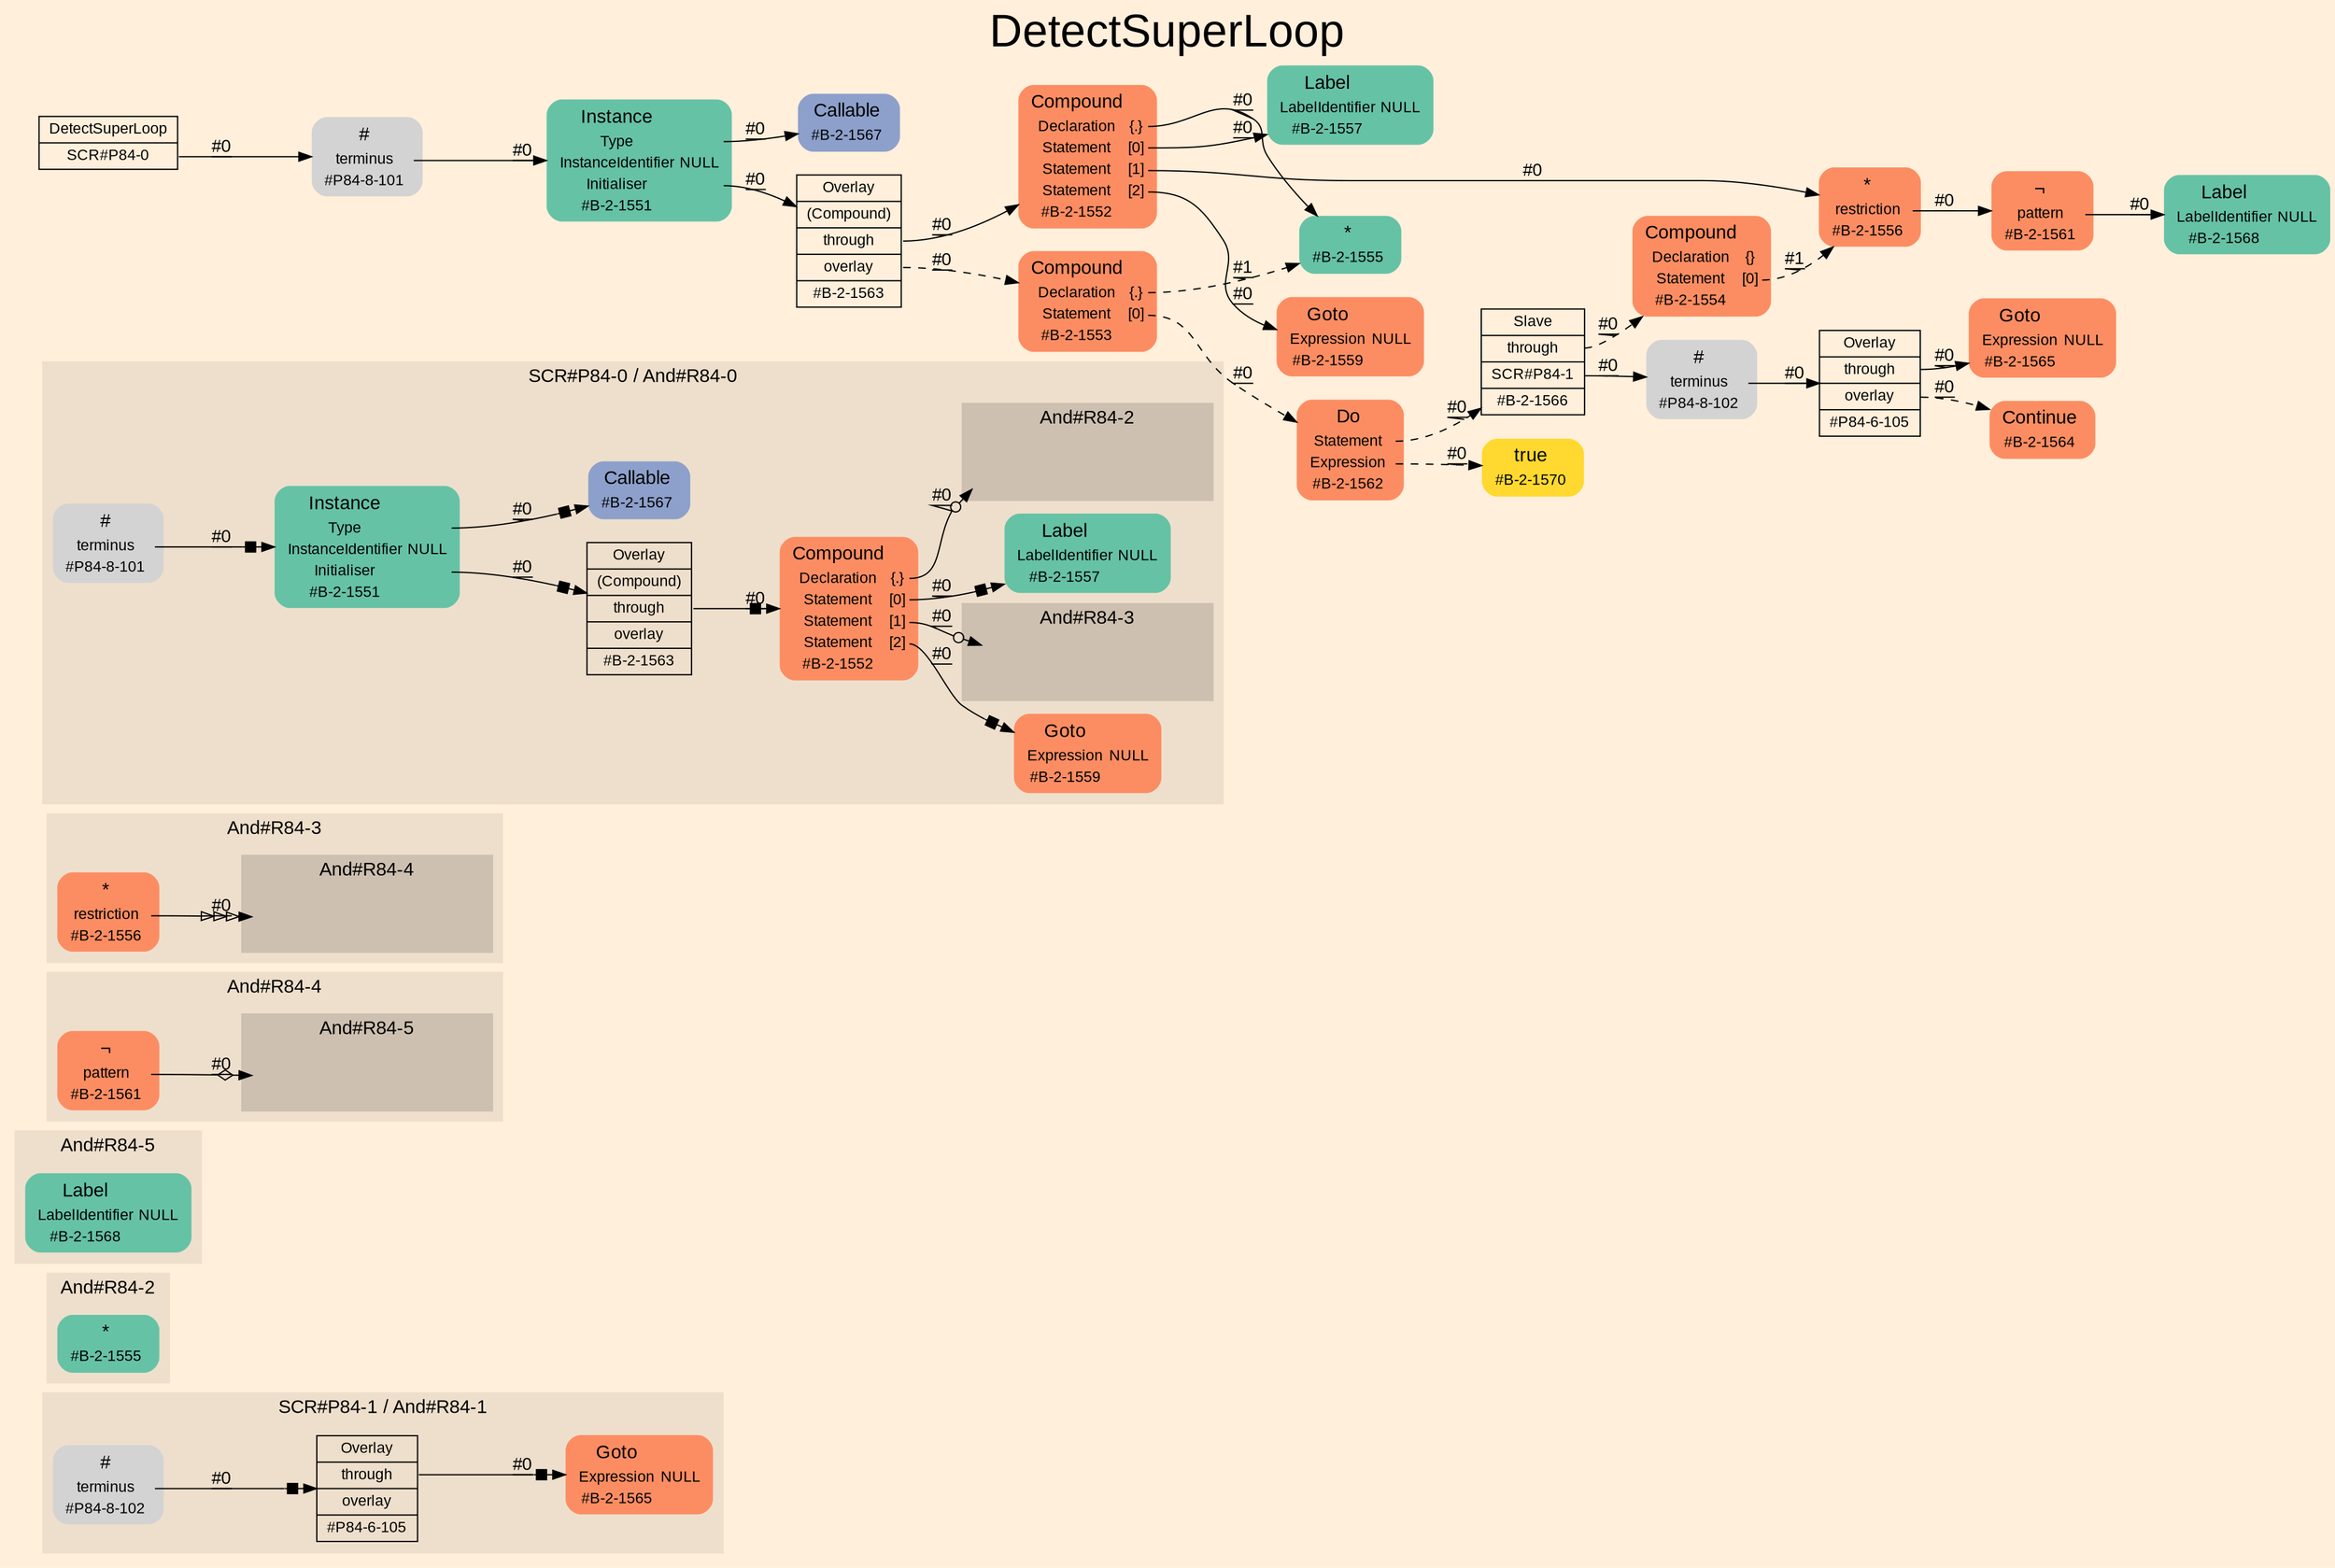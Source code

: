 digraph "DetectSuperLoop" {
label = "DetectSuperLoop"
labelloc = t
fontsize = "36"
graph [
    rankdir = "LR"
    ranksep = 0.3
    bgcolor = antiquewhite1
    color = black
    fontcolor = black
    fontname = "Arial"
];
node [
    fontname = "Arial"
];
edge [
    fontname = "Arial"
];

// -------------------- figure And#R84-1 --------------------
subgraph "clusterAnd#R84-1" {
    label = "SCR#P84-1 / And#R84-1"
    style = "filled"
    color = antiquewhite2
    fontsize = "15"
    "And#R84-1[#B-2-1565]" [
        shape = "plaintext"
        fillcolor = "/set28/2"
        label = <<TABLE BORDER="0" CELLBORDER="0" CELLSPACING="0">
         <TR><TD><FONT POINT-SIZE="15.0">Goto</FONT></TD><TD></TD></TR>
         <TR><TD>Expression</TD><TD PORT="port0">NULL</TD></TR>
         <TR><TD>#B-2-1565</TD><TD PORT="port1"></TD></TR>
        </TABLE>>
        style = "rounded,filled"
        fontsize = "12"
    ];
    
    "And#R84-1[#P84-6-105]" [
        shape = "record"
        fillcolor = antiquewhite2
        label = "<fixed> Overlay | <port0> through | <port1> overlay | <port2> #P84-6-105"
        style = "filled"
        fontsize = "12"
        color = black
        fontcolor = black
    ];
    
    "And#R84-1[#P84-8-102]" [
        shape = "plaintext"
        label = <<TABLE BORDER="0" CELLBORDER="0" CELLSPACING="0">
         <TR><TD><FONT POINT-SIZE="15.0">#</FONT></TD><TD></TD></TR>
         <TR><TD>terminus</TD><TD PORT="port0"></TD></TR>
         <TR><TD>#P84-8-102</TD><TD PORT="port1"></TD></TR>
        </TABLE>>
        style = "rounded,filled"
        fontsize = "12"
    ];
    
}


// -------------------- figure And#R84-2 --------------------
subgraph "clusterAnd#R84-2" {
    label = "And#R84-2"
    style = "filled"
    color = antiquewhite2
    fontsize = "15"
    "And#R84-2[#B-2-1555]" [
        shape = "plaintext"
        fillcolor = "/set28/1"
        label = <<TABLE BORDER="0" CELLBORDER="0" CELLSPACING="0">
         <TR><TD><FONT POINT-SIZE="15.0">*</FONT></TD><TD></TD></TR>
         <TR><TD>#B-2-1555</TD><TD PORT="port0"></TD></TR>
        </TABLE>>
        style = "rounded,filled"
        fontsize = "12"
    ];
    
}


// -------------------- figure And#R84-5 --------------------
subgraph "clusterAnd#R84-5" {
    label = "And#R84-5"
    style = "filled"
    color = antiquewhite2
    fontsize = "15"
    "And#R84-5[#B-2-1568]" [
        shape = "plaintext"
        fillcolor = "/set28/1"
        label = <<TABLE BORDER="0" CELLBORDER="0" CELLSPACING="0">
         <TR><TD><FONT POINT-SIZE="15.0">Label</FONT></TD><TD></TD></TR>
         <TR><TD>LabelIdentifier</TD><TD PORT="port0">NULL</TD></TR>
         <TR><TD>#B-2-1568</TD><TD PORT="port1"></TD></TR>
        </TABLE>>
        style = "rounded,filled"
        fontsize = "12"
    ];
    
}


// -------------------- figure And#R84-4 --------------------
subgraph "clusterAnd#R84-4" {
    label = "And#R84-4"
    style = "filled"
    color = antiquewhite2
    fontsize = "15"
    "And#R84-4[#B-2-1561]" [
        shape = "plaintext"
        fillcolor = "/set28/2"
        label = <<TABLE BORDER="0" CELLBORDER="0" CELLSPACING="0">
         <TR><TD><FONT POINT-SIZE="15.0">¬</FONT></TD><TD></TD></TR>
         <TR><TD>pattern</TD><TD PORT="port0"></TD></TR>
         <TR><TD>#B-2-1561</TD><TD PORT="port1"></TD></TR>
        </TABLE>>
        style = "rounded,filled"
        fontsize = "12"
    ];
    
    subgraph "clusterAnd#R84-4[And#R84-5]" {
        label = "And#R84-5"
        style = "filled"
        color = antiquewhite3
        fontsize = "15"
        "#0->And#R84-4[#B-2-1568]" [
            shape = "none"
            style = "invisible"
        ];
        
    }
    
}


// -------------------- figure And#R84-3 --------------------
subgraph "clusterAnd#R84-3" {
    label = "And#R84-3"
    style = "filled"
    color = antiquewhite2
    fontsize = "15"
    "And#R84-3[#B-2-1556]" [
        shape = "plaintext"
        fillcolor = "/set28/2"
        label = <<TABLE BORDER="0" CELLBORDER="0" CELLSPACING="0">
         <TR><TD><FONT POINT-SIZE="15.0">*</FONT></TD><TD></TD></TR>
         <TR><TD>restriction</TD><TD PORT="port0"></TD></TR>
         <TR><TD>#B-2-1556</TD><TD PORT="port1"></TD></TR>
        </TABLE>>
        style = "rounded,filled"
        fontsize = "12"
    ];
    
    subgraph "clusterAnd#R84-3[And#R84-4]" {
        label = "And#R84-4"
        style = "filled"
        color = antiquewhite3
        fontsize = "15"
        "#0->And#R84-3[#B-2-1561]" [
            shape = "none"
            style = "invisible"
        ];
        
    }
    
}


// -------------------- figure And#R84-0 --------------------
subgraph "clusterAnd#R84-0" {
    label = "SCR#P84-0 / And#R84-0"
    style = "filled"
    color = antiquewhite2
    fontsize = "15"
    "And#R84-0[#B-2-1557]" [
        shape = "plaintext"
        fillcolor = "/set28/1"
        label = <<TABLE BORDER="0" CELLBORDER="0" CELLSPACING="0">
         <TR><TD><FONT POINT-SIZE="15.0">Label</FONT></TD><TD></TD></TR>
         <TR><TD>LabelIdentifier</TD><TD PORT="port0">NULL</TD></TR>
         <TR><TD>#B-2-1557</TD><TD PORT="port1"></TD></TR>
        </TABLE>>
        style = "rounded,filled"
        fontsize = "12"
    ];
    
    "And#R84-0[#B-2-1551]" [
        shape = "plaintext"
        fillcolor = "/set28/1"
        label = <<TABLE BORDER="0" CELLBORDER="0" CELLSPACING="0">
         <TR><TD><FONT POINT-SIZE="15.0">Instance</FONT></TD><TD></TD></TR>
         <TR><TD>Type</TD><TD PORT="port0"></TD></TR>
         <TR><TD>InstanceIdentifier</TD><TD PORT="port1">NULL</TD></TR>
         <TR><TD>Initialiser</TD><TD PORT="port2"></TD></TR>
         <TR><TD>#B-2-1551</TD><TD PORT="port3"></TD></TR>
        </TABLE>>
        style = "rounded,filled"
        fontsize = "12"
    ];
    
    "And#R84-0[#B-2-1552]" [
        shape = "plaintext"
        fillcolor = "/set28/2"
        label = <<TABLE BORDER="0" CELLBORDER="0" CELLSPACING="0">
         <TR><TD><FONT POINT-SIZE="15.0">Compound</FONT></TD><TD></TD></TR>
         <TR><TD>Declaration</TD><TD PORT="port0">{.}</TD></TR>
         <TR><TD>Statement</TD><TD PORT="port1">[0]</TD></TR>
         <TR><TD>Statement</TD><TD PORT="port2">[1]</TD></TR>
         <TR><TD>Statement</TD><TD PORT="port3">[2]</TD></TR>
         <TR><TD>#B-2-1552</TD><TD PORT="port4"></TD></TR>
        </TABLE>>
        style = "rounded,filled"
        fontsize = "12"
    ];
    
    "And#R84-0[#B-2-1559]" [
        shape = "plaintext"
        fillcolor = "/set28/2"
        label = <<TABLE BORDER="0" CELLBORDER="0" CELLSPACING="0">
         <TR><TD><FONT POINT-SIZE="15.0">Goto</FONT></TD><TD></TD></TR>
         <TR><TD>Expression</TD><TD PORT="port0">NULL</TD></TR>
         <TR><TD>#B-2-1559</TD><TD PORT="port1"></TD></TR>
        </TABLE>>
        style = "rounded,filled"
        fontsize = "12"
    ];
    
    "And#R84-0[#B-2-1563]" [
        shape = "record"
        fillcolor = antiquewhite2
        label = "<fixed> Overlay | <port0> (Compound) | <port1> through | <port2> overlay | <port3> #B-2-1563"
        style = "filled"
        fontsize = "12"
        color = black
        fontcolor = black
    ];
    
    "And#R84-0[#B-2-1567]" [
        shape = "plaintext"
        fillcolor = "/set28/3"
        label = <<TABLE BORDER="0" CELLBORDER="0" CELLSPACING="0">
         <TR><TD><FONT POINT-SIZE="15.0">Callable</FONT></TD><TD></TD></TR>
         <TR><TD>#B-2-1567</TD><TD PORT="port0"></TD></TR>
        </TABLE>>
        style = "rounded,filled"
        fontsize = "12"
    ];
    
    "And#R84-0[#P84-8-101]" [
        shape = "plaintext"
        label = <<TABLE BORDER="0" CELLBORDER="0" CELLSPACING="0">
         <TR><TD><FONT POINT-SIZE="15.0">#</FONT></TD><TD></TD></TR>
         <TR><TD>terminus</TD><TD PORT="port0"></TD></TR>
         <TR><TD>#P84-8-101</TD><TD PORT="port1"></TD></TR>
        </TABLE>>
        style = "rounded,filled"
        fontsize = "12"
    ];
    
    subgraph "clusterAnd#R84-0[And#R84-2]" {
        label = "And#R84-2"
        style = "filled"
        color = antiquewhite3
        fontsize = "15"
        "#0->And#R84-0[#B-2-1555]" [
            shape = "none"
            style = "invisible"
        ];
        
    }
    
    subgraph "clusterAnd#R84-0[And#R84-3]" {
        label = "And#R84-3"
        style = "filled"
        color = antiquewhite3
        fontsize = "15"
        "#0->And#R84-0[#B-2-1556]" [
            shape = "none"
            style = "invisible"
        ];
        
    }
    
}


// -------------------- transformation figure --------------------
"CR#P84-0" [
    shape = "record"
    fillcolor = antiquewhite1
    label = "<fixed> DetectSuperLoop | <port0> SCR#P84-0"
    style = "filled"
    fontsize = "12"
    color = black
    fontcolor = black
];

"#P84-8-101" [
    shape = "plaintext"
    label = <<TABLE BORDER="0" CELLBORDER="0" CELLSPACING="0">
     <TR><TD><FONT POINT-SIZE="15.0">#</FONT></TD><TD></TD></TR>
     <TR><TD>terminus</TD><TD PORT="port0"></TD></TR>
     <TR><TD>#P84-8-101</TD><TD PORT="port1"></TD></TR>
    </TABLE>>
    style = "rounded,filled"
    fontsize = "12"
];

"#B-2-1551" [
    shape = "plaintext"
    fillcolor = "/set28/1"
    label = <<TABLE BORDER="0" CELLBORDER="0" CELLSPACING="0">
     <TR><TD><FONT POINT-SIZE="15.0">Instance</FONT></TD><TD></TD></TR>
     <TR><TD>Type</TD><TD PORT="port0"></TD></TR>
     <TR><TD>InstanceIdentifier</TD><TD PORT="port1">NULL</TD></TR>
     <TR><TD>Initialiser</TD><TD PORT="port2"></TD></TR>
     <TR><TD>#B-2-1551</TD><TD PORT="port3"></TD></TR>
    </TABLE>>
    style = "rounded,filled"
    fontsize = "12"
];

"#B-2-1567" [
    shape = "plaintext"
    fillcolor = "/set28/3"
    label = <<TABLE BORDER="0" CELLBORDER="0" CELLSPACING="0">
     <TR><TD><FONT POINT-SIZE="15.0">Callable</FONT></TD><TD></TD></TR>
     <TR><TD>#B-2-1567</TD><TD PORT="port0"></TD></TR>
    </TABLE>>
    style = "rounded,filled"
    fontsize = "12"
];

"#B-2-1563" [
    shape = "record"
    fillcolor = antiquewhite1
    label = "<fixed> Overlay | <port0> (Compound) | <port1> through | <port2> overlay | <port3> #B-2-1563"
    style = "filled"
    fontsize = "12"
    color = black
    fontcolor = black
];

"#B-2-1552" [
    shape = "plaintext"
    fillcolor = "/set28/2"
    label = <<TABLE BORDER="0" CELLBORDER="0" CELLSPACING="0">
     <TR><TD><FONT POINT-SIZE="15.0">Compound</FONT></TD><TD></TD></TR>
     <TR><TD>Declaration</TD><TD PORT="port0">{.}</TD></TR>
     <TR><TD>Statement</TD><TD PORT="port1">[0]</TD></TR>
     <TR><TD>Statement</TD><TD PORT="port2">[1]</TD></TR>
     <TR><TD>Statement</TD><TD PORT="port3">[2]</TD></TR>
     <TR><TD>#B-2-1552</TD><TD PORT="port4"></TD></TR>
    </TABLE>>
    style = "rounded,filled"
    fontsize = "12"
];

"#B-2-1555" [
    shape = "plaintext"
    fillcolor = "/set28/1"
    label = <<TABLE BORDER="0" CELLBORDER="0" CELLSPACING="0">
     <TR><TD><FONT POINT-SIZE="15.0">*</FONT></TD><TD></TD></TR>
     <TR><TD>#B-2-1555</TD><TD PORT="port0"></TD></TR>
    </TABLE>>
    style = "rounded,filled"
    fontsize = "12"
];

"#B-2-1557" [
    shape = "plaintext"
    fillcolor = "/set28/1"
    label = <<TABLE BORDER="0" CELLBORDER="0" CELLSPACING="0">
     <TR><TD><FONT POINT-SIZE="15.0">Label</FONT></TD><TD></TD></TR>
     <TR><TD>LabelIdentifier</TD><TD PORT="port0">NULL</TD></TR>
     <TR><TD>#B-2-1557</TD><TD PORT="port1"></TD></TR>
    </TABLE>>
    style = "rounded,filled"
    fontsize = "12"
];

"#B-2-1556" [
    shape = "plaintext"
    fillcolor = "/set28/2"
    label = <<TABLE BORDER="0" CELLBORDER="0" CELLSPACING="0">
     <TR><TD><FONT POINT-SIZE="15.0">*</FONT></TD><TD></TD></TR>
     <TR><TD>restriction</TD><TD PORT="port0"></TD></TR>
     <TR><TD>#B-2-1556</TD><TD PORT="port1"></TD></TR>
    </TABLE>>
    style = "rounded,filled"
    fontsize = "12"
];

"#B-2-1561" [
    shape = "plaintext"
    fillcolor = "/set28/2"
    label = <<TABLE BORDER="0" CELLBORDER="0" CELLSPACING="0">
     <TR><TD><FONT POINT-SIZE="15.0">¬</FONT></TD><TD></TD></TR>
     <TR><TD>pattern</TD><TD PORT="port0"></TD></TR>
     <TR><TD>#B-2-1561</TD><TD PORT="port1"></TD></TR>
    </TABLE>>
    style = "rounded,filled"
    fontsize = "12"
];

"#B-2-1568" [
    shape = "plaintext"
    fillcolor = "/set28/1"
    label = <<TABLE BORDER="0" CELLBORDER="0" CELLSPACING="0">
     <TR><TD><FONT POINT-SIZE="15.0">Label</FONT></TD><TD></TD></TR>
     <TR><TD>LabelIdentifier</TD><TD PORT="port0">NULL</TD></TR>
     <TR><TD>#B-2-1568</TD><TD PORT="port1"></TD></TR>
    </TABLE>>
    style = "rounded,filled"
    fontsize = "12"
];

"#B-2-1559" [
    shape = "plaintext"
    fillcolor = "/set28/2"
    label = <<TABLE BORDER="0" CELLBORDER="0" CELLSPACING="0">
     <TR><TD><FONT POINT-SIZE="15.0">Goto</FONT></TD><TD></TD></TR>
     <TR><TD>Expression</TD><TD PORT="port0">NULL</TD></TR>
     <TR><TD>#B-2-1559</TD><TD PORT="port1"></TD></TR>
    </TABLE>>
    style = "rounded,filled"
    fontsize = "12"
];

"#B-2-1553" [
    shape = "plaintext"
    fillcolor = "/set28/2"
    label = <<TABLE BORDER="0" CELLBORDER="0" CELLSPACING="0">
     <TR><TD><FONT POINT-SIZE="15.0">Compound</FONT></TD><TD></TD></TR>
     <TR><TD>Declaration</TD><TD PORT="port0">{.}</TD></TR>
     <TR><TD>Statement</TD><TD PORT="port1">[0]</TD></TR>
     <TR><TD>#B-2-1553</TD><TD PORT="port2"></TD></TR>
    </TABLE>>
    style = "rounded,filled"
    fontsize = "12"
];

"#B-2-1562" [
    shape = "plaintext"
    fillcolor = "/set28/2"
    label = <<TABLE BORDER="0" CELLBORDER="0" CELLSPACING="0">
     <TR><TD><FONT POINT-SIZE="15.0">Do</FONT></TD><TD></TD></TR>
     <TR><TD>Statement</TD><TD PORT="port0"></TD></TR>
     <TR><TD>Expression</TD><TD PORT="port1"></TD></TR>
     <TR><TD>#B-2-1562</TD><TD PORT="port2"></TD></TR>
    </TABLE>>
    style = "rounded,filled"
    fontsize = "12"
];

"#B-2-1566" [
    shape = "record"
    fillcolor = antiquewhite1
    label = "<fixed> Slave | <port0> through | <port1> SCR#P84-1 | <port2> #B-2-1566"
    style = "filled"
    fontsize = "12"
    color = black
    fontcolor = black
];

"#B-2-1554" [
    shape = "plaintext"
    fillcolor = "/set28/2"
    label = <<TABLE BORDER="0" CELLBORDER="0" CELLSPACING="0">
     <TR><TD><FONT POINT-SIZE="15.0">Compound</FONT></TD><TD></TD></TR>
     <TR><TD>Declaration</TD><TD PORT="port0">{}</TD></TR>
     <TR><TD>Statement</TD><TD PORT="port1">[0]</TD></TR>
     <TR><TD>#B-2-1554</TD><TD PORT="port2"></TD></TR>
    </TABLE>>
    style = "rounded,filled"
    fontsize = "12"
];

"#P84-8-102" [
    shape = "plaintext"
    label = <<TABLE BORDER="0" CELLBORDER="0" CELLSPACING="0">
     <TR><TD><FONT POINT-SIZE="15.0">#</FONT></TD><TD></TD></TR>
     <TR><TD>terminus</TD><TD PORT="port0"></TD></TR>
     <TR><TD>#P84-8-102</TD><TD PORT="port1"></TD></TR>
    </TABLE>>
    style = "rounded,filled"
    fontsize = "12"
];

"#P84-6-105" [
    shape = "record"
    fillcolor = antiquewhite1
    label = "<fixed> Overlay | <port0> through | <port1> overlay | <port2> #P84-6-105"
    style = "filled"
    fontsize = "12"
    color = black
    fontcolor = black
];

"#B-2-1565" [
    shape = "plaintext"
    fillcolor = "/set28/2"
    label = <<TABLE BORDER="0" CELLBORDER="0" CELLSPACING="0">
     <TR><TD><FONT POINT-SIZE="15.0">Goto</FONT></TD><TD></TD></TR>
     <TR><TD>Expression</TD><TD PORT="port0">NULL</TD></TR>
     <TR><TD>#B-2-1565</TD><TD PORT="port1"></TD></TR>
    </TABLE>>
    style = "rounded,filled"
    fontsize = "12"
];

"#B-2-1564" [
    shape = "plaintext"
    fillcolor = "/set28/2"
    label = <<TABLE BORDER="0" CELLBORDER="0" CELLSPACING="0">
     <TR><TD><FONT POINT-SIZE="15.0">Continue</FONT></TD><TD></TD></TR>
     <TR><TD>#B-2-1564</TD><TD PORT="port0"></TD></TR>
    </TABLE>>
    style = "rounded,filled"
    fontsize = "12"
];

"#B-2-1570" [
    shape = "plaintext"
    fillcolor = "/set28/6"
    label = <<TABLE BORDER="0" CELLBORDER="0" CELLSPACING="0">
     <TR><TD><FONT POINT-SIZE="15.0">true</FONT></TD><TD></TD></TR>
     <TR><TD>#B-2-1570</TD><TD PORT="port0"></TD></TR>
    </TABLE>>
    style = "rounded,filled"
    fontsize = "12"
];


// -------------------- links --------------------
// links for block CR#P84-0
"CR#P84-0":port0 -> "#P84-8-101" [
    label = "#0"
    decorate = true
    color = black
    fontcolor = black
];

// links for block #P84-8-101
"#P84-8-101":port0 -> "#B-2-1551" [
    label = "#0"
    decorate = true
    color = black
    fontcolor = black
];

// links for block #B-2-1551
"#B-2-1551":port0 -> "#B-2-1567" [
    label = "#0"
    decorate = true
    color = black
    fontcolor = black
];

"#B-2-1551":port2 -> "#B-2-1563" [
    label = "#0"
    decorate = true
    color = black
    fontcolor = black
];

// links for block #B-2-1567
// links for block #B-2-1563
"#B-2-1563":port1 -> "#B-2-1552" [
    label = "#0"
    decorate = true
    color = black
    fontcolor = black
];

"#B-2-1563":port2 -> "#B-2-1553" [
    style="dashed"
    label = "#0"
    decorate = true
    color = black
    fontcolor = black
];

// links for block #B-2-1552
"#B-2-1552":port0 -> "#B-2-1555" [
    label = "#0"
    decorate = true
    color = black
    fontcolor = black
];

"#B-2-1552":port1 -> "#B-2-1557" [
    label = "#0"
    decorate = true
    color = black
    fontcolor = black
];

"#B-2-1552":port2 -> "#B-2-1556" [
    label = "#0"
    decorate = true
    color = black
    fontcolor = black
];

"#B-2-1552":port3 -> "#B-2-1559" [
    label = "#0"
    decorate = true
    color = black
    fontcolor = black
];

// links for block #B-2-1555
// links for block #B-2-1557
// links for block #B-2-1556
"#B-2-1556":port0 -> "#B-2-1561" [
    label = "#0"
    decorate = true
    color = black
    fontcolor = black
];

// links for block #B-2-1561
"#B-2-1561":port0 -> "#B-2-1568" [
    label = "#0"
    decorate = true
    color = black
    fontcolor = black
];

// links for block #B-2-1568
// links for block #B-2-1559
// links for block #B-2-1553
"#B-2-1553":port0 -> "#B-2-1555" [
    style="dashed"
    label = "#1"
    decorate = true
    color = black
    fontcolor = black
];

"#B-2-1553":port1 -> "#B-2-1562" [
    style="dashed"
    label = "#0"
    decorate = true
    color = black
    fontcolor = black
];

// links for block #B-2-1562
"#B-2-1562":port0 -> "#B-2-1566" [
    style="dashed"
    label = "#0"
    decorate = true
    color = black
    fontcolor = black
];

"#B-2-1562":port1 -> "#B-2-1570" [
    style="dashed"
    label = "#0"
    decorate = true
    color = black
    fontcolor = black
];

// links for block #B-2-1566
"#B-2-1566":port0 -> "#B-2-1554" [
    style="dashed"
    label = "#0"
    decorate = true
    color = black
    fontcolor = black
];

"#B-2-1566":port1 -> "#P84-8-102" [
    label = "#0"
    decorate = true
    color = black
    fontcolor = black
];

// links for block #B-2-1554
"#B-2-1554":port1 -> "#B-2-1556" [
    style="dashed"
    label = "#1"
    decorate = true
    color = black
    fontcolor = black
];

// links for block #P84-8-102
"#P84-8-102":port0 -> "#P84-6-105" [
    label = "#0"
    decorate = true
    color = black
    fontcolor = black
];

// links for block #P84-6-105
"#P84-6-105":port0 -> "#B-2-1565" [
    label = "#0"
    decorate = true
    color = black
    fontcolor = black
];

"#P84-6-105":port1 -> "#B-2-1564" [
    style="dashed"
    label = "#0"
    decorate = true
    color = black
    fontcolor = black
];

// links for block #B-2-1565
// links for block #B-2-1564
// links for block #B-2-1570
// links for block And#R84-0[#B-2-1557]
// links for block And#R84-0[#B-2-1551]
"And#R84-0[#B-2-1551]":port0 -> "And#R84-0[#B-2-1567]" [
    arrowhead="normalnonebox"
    label = "#0"
    decorate = true
    color = black
    fontcolor = black
];

"And#R84-0[#B-2-1551]":port2 -> "And#R84-0[#B-2-1563]" [
    arrowhead="normalnonebox"
    label = "#0"
    decorate = true
    color = black
    fontcolor = black
];

// links for block And#R84-0[#B-2-1552]
"And#R84-0[#B-2-1552]":port0 -> "#0->And#R84-0[#B-2-1555]" [
    arrowhead="normalnoneodot"
    label = "#0"
    decorate = true
    color = black
    fontcolor = black
];

"And#R84-0[#B-2-1552]":port1 -> "And#R84-0[#B-2-1557]" [
    arrowhead="normalnonebox"
    label = "#0"
    decorate = true
    color = black
    fontcolor = black
];

"And#R84-0[#B-2-1552]":port2 -> "#0->And#R84-0[#B-2-1556]" [
    arrowhead="normalnoneodot"
    label = "#0"
    decorate = true
    color = black
    fontcolor = black
];

"And#R84-0[#B-2-1552]":port3 -> "And#R84-0[#B-2-1559]" [
    arrowhead="normalnonebox"
    label = "#0"
    decorate = true
    color = black
    fontcolor = black
];

// links for block And#R84-0[#B-2-1559]
// links for block And#R84-0[#B-2-1563]
"And#R84-0[#B-2-1563]":port1 -> "And#R84-0[#B-2-1552]" [
    arrowhead="normalnonebox"
    label = "#0"
    decorate = true
    color = black
    fontcolor = black
];

// links for block And#R84-0[#B-2-1567]
// links for block And#R84-0[#P84-8-101]
"And#R84-0[#P84-8-101]":port0 -> "And#R84-0[#B-2-1551]" [
    arrowhead="normalnonebox"
    label = "#0"
    decorate = true
    color = black
    fontcolor = black
];

// links for block #0->And#R84-0[#B-2-1555]
// links for block #0->And#R84-0[#B-2-1556]
// links for block And#R84-3[#B-2-1556]
"And#R84-3[#B-2-1556]":port0 -> "#0->And#R84-3[#B-2-1561]" [
    arrowhead="normalonormalonormalonormal"
    label = "#0"
    decorate = true
    color = black
    fontcolor = black
];

// links for block #0->And#R84-3[#B-2-1561]
// links for block And#R84-4[#B-2-1561]
"And#R84-4[#B-2-1561]":port0 -> "#0->And#R84-4[#B-2-1568]" [
    arrowhead="normalnoneodiamond"
    label = "#0"
    decorate = true
    color = black
    fontcolor = black
];

// links for block #0->And#R84-4[#B-2-1568]
// links for block And#R84-5[#B-2-1568]
// links for block And#R84-2[#B-2-1555]
// links for block And#R84-1[#B-2-1565]
// links for block And#R84-1[#P84-6-105]
"And#R84-1[#P84-6-105]":port0 -> "And#R84-1[#B-2-1565]" [
    arrowhead="normalnonebox"
    label = "#0"
    decorate = true
    color = black
    fontcolor = black
];

// links for block And#R84-1[#P84-8-102]
"And#R84-1[#P84-8-102]":port0 -> "And#R84-1[#P84-6-105]" [
    arrowhead="normalnonebox"
    label = "#0"
    decorate = true
    color = black
    fontcolor = black
];

}
